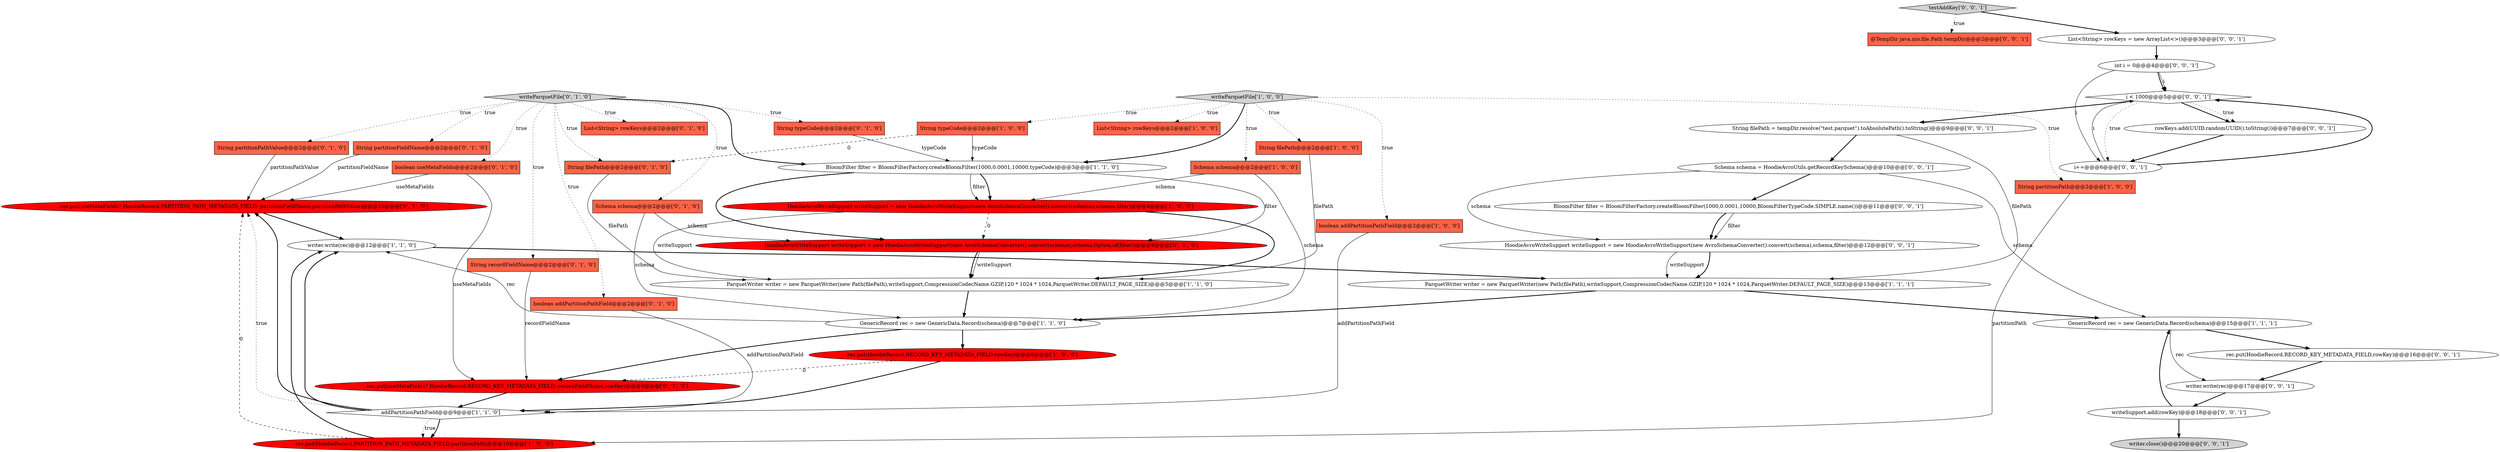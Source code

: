 digraph {
19 [style = filled, label = "String partitionPathValue@@@2@@@['0', '1', '0']", fillcolor = tomato, shape = box image = "AAA0AAABBB2BBB"];
33 [style = filled, label = "writeSupport.add(rowKey)@@@18@@@['0', '0', '1']", fillcolor = white, shape = ellipse image = "AAA0AAABBB3BBB"];
38 [style = filled, label = "i < 1000@@@5@@@['0', '0', '1']", fillcolor = white, shape = diamond image = "AAA0AAABBB3BBB"];
36 [style = filled, label = "HoodieAvroWriteSupport writeSupport = new HoodieAvroWriteSupport(new AvroSchemaConverter().convert(schema),schema,filter)@@@12@@@['0', '0', '1']", fillcolor = white, shape = ellipse image = "AAA0AAABBB3BBB"];
2 [style = filled, label = "GenericRecord rec = new GenericData.Record(schema)@@@7@@@['1', '1', '0']", fillcolor = white, shape = ellipse image = "AAA0AAABBB1BBB"];
11 [style = filled, label = "ParquetWriter writer = new ParquetWriter(new Path(filePath),writeSupport,CompressionCodecName.GZIP,120 * 1024 * 1024,ParquetWriter.DEFAULT_PAGE_SIZE)@@@5@@@['1', '1', '0']", fillcolor = white, shape = ellipse image = "AAA0AAABBB1BBB"];
32 [style = filled, label = "writer.write(rec)@@@17@@@['0', '0', '1']", fillcolor = white, shape = ellipse image = "AAA0AAABBB3BBB"];
5 [style = filled, label = "addPartitionPathField@@@9@@@['1', '1', '0']", fillcolor = white, shape = diamond image = "AAA0AAABBB1BBB"];
20 [style = filled, label = "HoodieAvroWriteSupport writeSupport = new HoodieAvroWriteSupport(new AvroSchemaConverter().convert(schema),schema,Option.of(filter))@@@4@@@['0', '1', '0']", fillcolor = red, shape = ellipse image = "AAA1AAABBB2BBB"];
14 [style = filled, label = "String partitionPath@@@2@@@['1', '0', '0']", fillcolor = tomato, shape = box image = "AAA0AAABBB1BBB"];
12 [style = filled, label = "boolean addPartitionPathField@@@2@@@['1', '0', '0']", fillcolor = tomato, shape = box image = "AAA0AAABBB1BBB"];
41 [style = filled, label = "@TempDir java.nio.file.Path tempDir@@@2@@@['0', '0', '1']", fillcolor = tomato, shape = box image = "AAA0AAABBB3BBB"];
27 [style = filled, label = "writeParquetFile['0', '1', '0']", fillcolor = lightgray, shape = diamond image = "AAA0AAABBB2BBB"];
34 [style = filled, label = "rec.put(HoodieRecord.RECORD_KEY_METADATA_FIELD,rowKey)@@@16@@@['0', '0', '1']", fillcolor = white, shape = ellipse image = "AAA0AAABBB3BBB"];
35 [style = filled, label = "i++@@@6@@@['0', '0', '1']", fillcolor = white, shape = ellipse image = "AAA0AAABBB3BBB"];
23 [style = filled, label = "rec.put(useMetaFields? HoodieRecord.PARTITION_PATH_METADATA_FIELD: partitionFieldName,partitionPathValue)@@@10@@@['0', '1', '0']", fillcolor = red, shape = ellipse image = "AAA1AAABBB2BBB"];
26 [style = filled, label = "rec.put(useMetaFields? HoodieRecord.RECORD_KEY_METADATA_FIELD: recordFieldName,rowKey)@@@8@@@['0', '1', '0']", fillcolor = red, shape = ellipse image = "AAA1AAABBB2BBB"];
6 [style = filled, label = "String filePath@@@2@@@['1', '0', '0']", fillcolor = tomato, shape = box image = "AAA0AAABBB1BBB"];
21 [style = filled, label = "boolean useMetaFields@@@2@@@['0', '1', '0']", fillcolor = tomato, shape = box image = "AAA0AAABBB2BBB"];
42 [style = filled, label = "int i = 0@@@4@@@['0', '0', '1']", fillcolor = white, shape = ellipse image = "AAA0AAABBB3BBB"];
15 [style = filled, label = "String typeCode@@@2@@@['1', '0', '0']", fillcolor = tomato, shape = box image = "AAA1AAABBB1BBB"];
25 [style = filled, label = "String recordFieldName@@@2@@@['0', '1', '0']", fillcolor = tomato, shape = box image = "AAA0AAABBB2BBB"];
10 [style = filled, label = "BloomFilter filter = BloomFilterFactory.createBloomFilter(1000,0.0001,10000,typeCode)@@@3@@@['1', '1', '0']", fillcolor = white, shape = ellipse image = "AAA0AAABBB1BBB"];
24 [style = filled, label = "String typeCode@@@2@@@['0', '1', '0']", fillcolor = tomato, shape = box image = "AAA0AAABBB2BBB"];
39 [style = filled, label = "BloomFilter filter = BloomFilterFactory.createBloomFilter(1000,0.0001,10000,BloomFilterTypeCode.SIMPLE.name())@@@11@@@['0', '0', '1']", fillcolor = white, shape = ellipse image = "AAA0AAABBB3BBB"];
3 [style = filled, label = "rec.put(HoodieRecord.RECORD_KEY_METADATA_FIELD,rowKey)@@@8@@@['1', '0', '0']", fillcolor = red, shape = ellipse image = "AAA1AAABBB1BBB"];
22 [style = filled, label = "List<String> rowKeys@@@2@@@['0', '1', '0']", fillcolor = tomato, shape = box image = "AAA0AAABBB2BBB"];
29 [style = filled, label = "String filePath@@@2@@@['0', '1', '0']", fillcolor = tomato, shape = box image = "AAA1AAABBB2BBB"];
17 [style = filled, label = "boolean addPartitionPathField@@@2@@@['0', '1', '0']", fillcolor = tomato, shape = box image = "AAA0AAABBB2BBB"];
18 [style = filled, label = "String partitionFieldName@@@2@@@['0', '1', '0']", fillcolor = tomato, shape = box image = "AAA0AAABBB2BBB"];
43 [style = filled, label = "String filePath = tempDir.resolve(\"test.parquet\").toAbsolutePath().toString()@@@9@@@['0', '0', '1']", fillcolor = white, shape = ellipse image = "AAA0AAABBB3BBB"];
30 [style = filled, label = "rowKeys.add(UUID.randomUUID().toString())@@@7@@@['0', '0', '1']", fillcolor = white, shape = ellipse image = "AAA0AAABBB3BBB"];
7 [style = filled, label = "ParquetWriter writer = new ParquetWriter(new Path(filePath),writeSupport,CompressionCodecName.GZIP,120 * 1024 * 1024,ParquetWriter.DEFAULT_PAGE_SIZE)@@@13@@@['1', '1', '1']", fillcolor = white, shape = ellipse image = "AAA0AAABBB1BBB"];
16 [style = filled, label = "HoodieAvroWriteSupport writeSupport = new HoodieAvroWriteSupport(new AvroSchemaConverter().convert(schema),schema,filter)@@@4@@@['1', '0', '0']", fillcolor = red, shape = ellipse image = "AAA1AAABBB1BBB"];
40 [style = filled, label = "List<String> rowKeys = new ArrayList<>()@@@3@@@['0', '0', '1']", fillcolor = white, shape = ellipse image = "AAA0AAABBB3BBB"];
37 [style = filled, label = "testAddKey['0', '0', '1']", fillcolor = lightgray, shape = diamond image = "AAA0AAABBB3BBB"];
13 [style = filled, label = "Schema schema@@@2@@@['1', '0', '0']", fillcolor = tomato, shape = box image = "AAA0AAABBB1BBB"];
28 [style = filled, label = "Schema schema@@@2@@@['0', '1', '0']", fillcolor = tomato, shape = box image = "AAA0AAABBB2BBB"];
9 [style = filled, label = "GenericRecord rec = new GenericData.Record(schema)@@@15@@@['1', '1', '1']", fillcolor = white, shape = ellipse image = "AAA0AAABBB1BBB"];
31 [style = filled, label = "writer.close()@@@20@@@['0', '0', '1']", fillcolor = lightgray, shape = ellipse image = "AAA0AAABBB3BBB"];
1 [style = filled, label = "List<String> rowKeys@@@2@@@['1', '0', '0']", fillcolor = tomato, shape = box image = "AAA0AAABBB1BBB"];
8 [style = filled, label = "rec.put(HoodieRecord.PARTITION_PATH_METADATA_FIELD,partitionPath)@@@10@@@['1', '0', '0']", fillcolor = red, shape = ellipse image = "AAA1AAABBB1BBB"];
4 [style = filled, label = "writer.write(rec)@@@12@@@['1', '1', '0']", fillcolor = white, shape = ellipse image = "AAA0AAABBB1BBB"];
0 [style = filled, label = "writeParquetFile['1', '0', '0']", fillcolor = lightgray, shape = diamond image = "AAA0AAABBB1BBB"];
44 [style = filled, label = "Schema schema = HoodieAvroUtils.getRecordKeySchema()@@@10@@@['0', '0', '1']", fillcolor = white, shape = ellipse image = "AAA0AAABBB3BBB"];
0->12 [style = dotted, label="true"];
2->26 [style = bold, label=""];
13->2 [style = solid, label="schema"];
29->11 [style = solid, label="filePath"];
43->7 [style = solid, label="filePath"];
5->23 [style = dotted, label="true"];
0->6 [style = dotted, label="true"];
27->19 [style = dotted, label="true"];
39->36 [style = solid, label="filter"];
9->32 [style = solid, label="rec"];
7->9 [style = bold, label=""];
3->5 [style = bold, label=""];
38->30 [style = bold, label=""];
34->32 [style = bold, label=""];
35->38 [style = bold, label=""];
8->4 [style = bold, label=""];
44->9 [style = solid, label="schema"];
15->10 [style = solid, label="typeCode"];
43->44 [style = bold, label=""];
27->18 [style = dotted, label="true"];
28->2 [style = solid, label="schema"];
6->11 [style = solid, label="filePath"];
27->22 [style = dotted, label="true"];
27->25 [style = dotted, label="true"];
5->23 [style = bold, label=""];
36->7 [style = solid, label="writeSupport"];
15->29 [style = dashed, label="0"];
27->24 [style = dotted, label="true"];
27->21 [style = dotted, label="true"];
18->23 [style = solid, label="partitionFieldName"];
28->20 [style = solid, label="schema"];
37->41 [style = dotted, label="true"];
27->29 [style = dotted, label="true"];
7->2 [style = bold, label=""];
0->14 [style = dotted, label="true"];
5->8 [style = dotted, label="true"];
2->4 [style = solid, label="rec"];
42->38 [style = bold, label=""];
42->38 [style = solid, label="i"];
12->5 [style = solid, label="addPartitionPathField"];
20->11 [style = solid, label="writeSupport"];
3->26 [style = dashed, label="0"];
10->16 [style = solid, label="filter"];
17->5 [style = solid, label="addPartitionPathField"];
2->3 [style = bold, label=""];
32->33 [style = bold, label=""];
4->7 [style = bold, label=""];
38->30 [style = dotted, label="true"];
16->11 [style = solid, label="writeSupport"];
30->35 [style = bold, label=""];
10->16 [style = bold, label=""];
44->36 [style = solid, label="schema"];
27->10 [style = bold, label=""];
5->4 [style = bold, label=""];
14->8 [style = solid, label="partitionPath"];
21->23 [style = solid, label="useMetaFields"];
35->38 [style = solid, label="i"];
27->17 [style = dotted, label="true"];
25->26 [style = solid, label="recordFieldName"];
10->20 [style = solid, label="filter"];
38->43 [style = bold, label=""];
0->1 [style = dotted, label="true"];
20->11 [style = bold, label=""];
16->20 [style = dashed, label="0"];
5->8 [style = bold, label=""];
10->20 [style = bold, label=""];
16->11 [style = bold, label=""];
0->13 [style = dotted, label="true"];
26->5 [style = bold, label=""];
0->15 [style = dotted, label="true"];
23->4 [style = bold, label=""];
19->23 [style = solid, label="partitionPathValue"];
44->39 [style = bold, label=""];
33->9 [style = bold, label=""];
11->2 [style = bold, label=""];
13->16 [style = solid, label="schema"];
27->28 [style = dotted, label="true"];
0->10 [style = bold, label=""];
21->26 [style = solid, label="useMetaFields"];
36->7 [style = bold, label=""];
38->35 [style = dotted, label="true"];
24->10 [style = solid, label="typeCode"];
33->31 [style = bold, label=""];
42->35 [style = solid, label="i"];
39->36 [style = bold, label=""];
40->42 [style = bold, label=""];
37->40 [style = bold, label=""];
8->23 [style = dashed, label="0"];
9->34 [style = bold, label=""];
}
